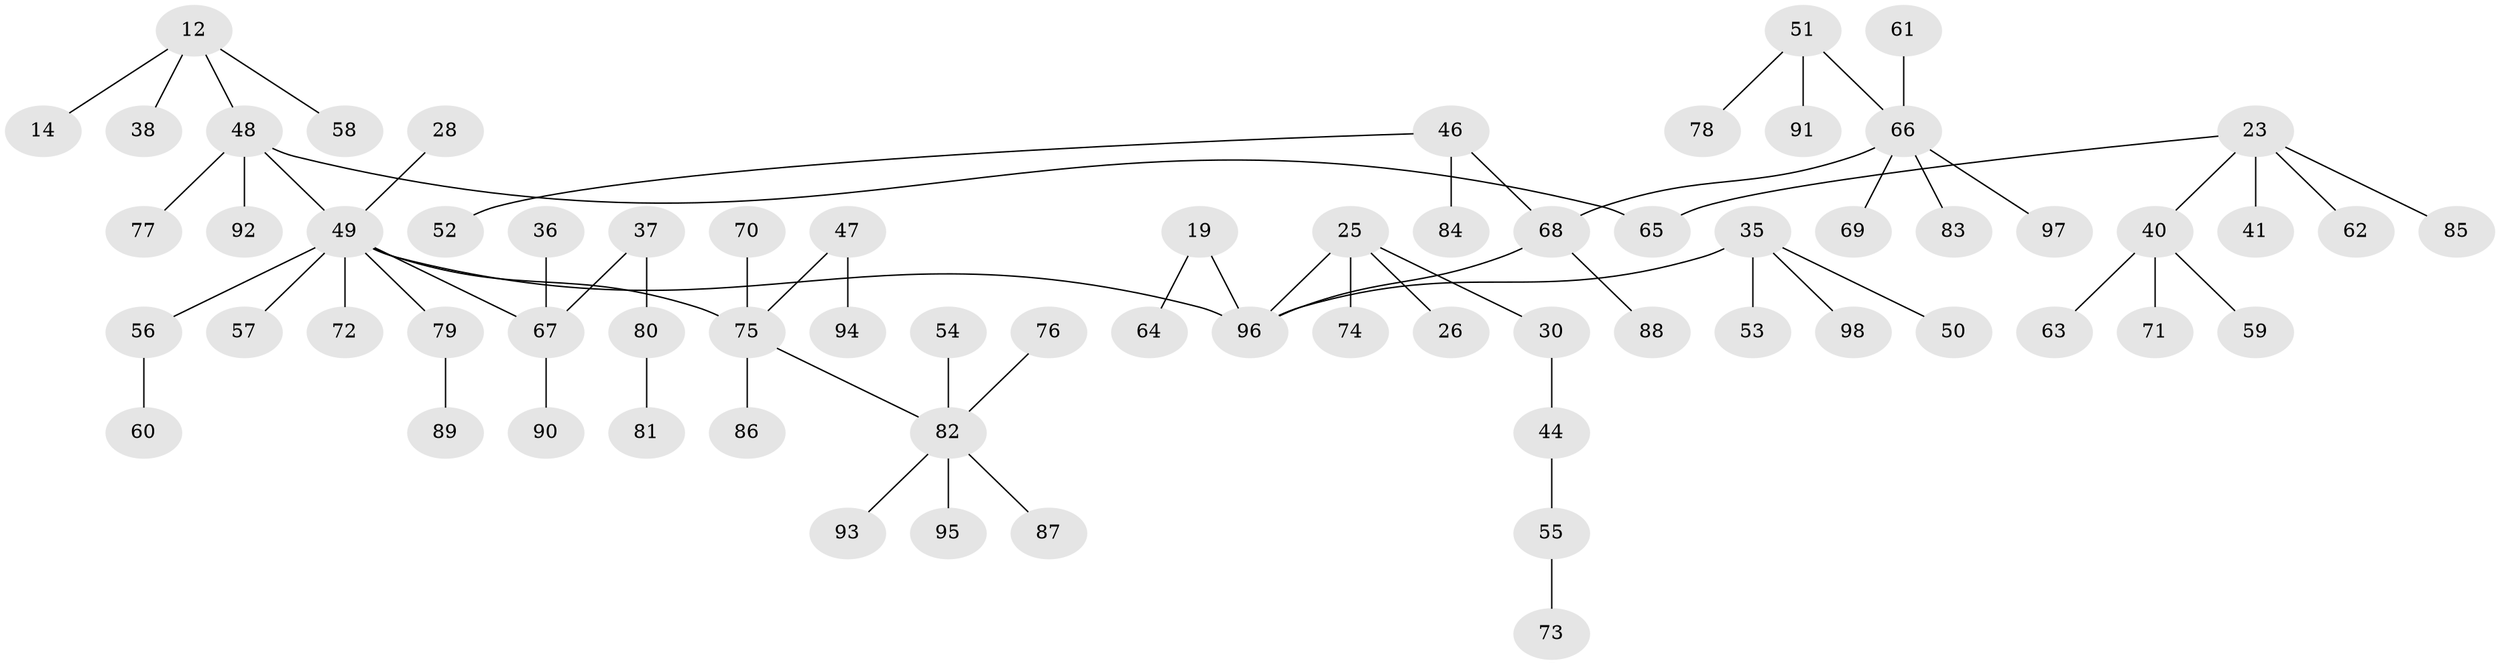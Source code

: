 // original degree distribution, {3: 0.15306122448979592, 4: 0.10204081632653061, 5: 0.05102040816326531, 2: 0.16326530612244897, 1: 0.5306122448979592}
// Generated by graph-tools (version 1.1) at 2025/55/03/04/25 21:55:44]
// undirected, 68 vertices, 67 edges
graph export_dot {
graph [start="1"]
  node [color=gray90,style=filled];
  12;
  14;
  19;
  23 [super="+9"];
  25;
  26;
  28;
  30;
  35;
  36;
  37;
  38;
  40;
  41;
  44;
  46;
  47;
  48 [super="+10"];
  49 [super="+5+18+21+20"];
  50;
  51;
  52;
  53;
  54;
  55;
  56;
  57;
  58;
  59;
  60;
  61;
  62;
  63;
  64;
  65 [super="+8"];
  66 [super="+43"];
  67 [super="+33"];
  68 [super="+29+34+45"];
  69;
  70;
  71;
  72;
  73;
  74;
  75 [super="+42"];
  76;
  77;
  78;
  79;
  80;
  81;
  82 [super="+27"];
  83;
  84;
  85;
  86;
  87;
  88;
  89;
  90;
  91;
  92;
  93;
  94;
  95;
  96 [super="+22+17"];
  97;
  98;
  12 -- 14;
  12 -- 38;
  12 -- 58;
  12 -- 48;
  19 -- 64;
  19 -- 96;
  23 -- 40;
  23 -- 41;
  23 -- 62;
  23 -- 85;
  23 -- 65;
  25 -- 26;
  25 -- 30;
  25 -- 74;
  25 -- 96;
  28 -- 49;
  30 -- 44;
  35 -- 50;
  35 -- 53;
  35 -- 98;
  35 -- 96;
  36 -- 67;
  37 -- 80;
  37 -- 67;
  40 -- 59;
  40 -- 63;
  40 -- 71;
  44 -- 55;
  46 -- 52;
  46 -- 84;
  46 -- 68;
  47 -- 94;
  47 -- 75;
  48 -- 77;
  48 -- 65;
  48 -- 49;
  48 -- 92;
  49 -- 96;
  49 -- 56;
  49 -- 72;
  49 -- 57;
  49 -- 79;
  49 -- 67;
  49 -- 75;
  51 -- 78;
  51 -- 91;
  51 -- 66;
  54 -- 82;
  55 -- 73;
  56 -- 60;
  61 -- 66;
  66 -- 69;
  66 -- 97;
  66 -- 68;
  66 -- 83;
  67 -- 90;
  68 -- 96;
  68 -- 88;
  70 -- 75;
  75 -- 86;
  75 -- 82;
  76 -- 82;
  79 -- 89;
  80 -- 81;
  82 -- 87;
  82 -- 93;
  82 -- 95;
}
